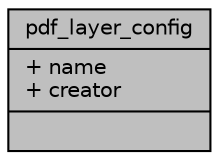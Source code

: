 digraph "pdf_layer_config"
{
 // LATEX_PDF_SIZE
  edge [fontname="Helvetica",fontsize="10",labelfontname="Helvetica",labelfontsize="10"];
  node [fontname="Helvetica",fontsize="10",shape=record];
  Node1 [label="{pdf_layer_config\n|+ name\l+ creator\l|}",height=0.2,width=0.4,color="black", fillcolor="grey75", style="filled", fontcolor="black",tooltip=" "];
}
